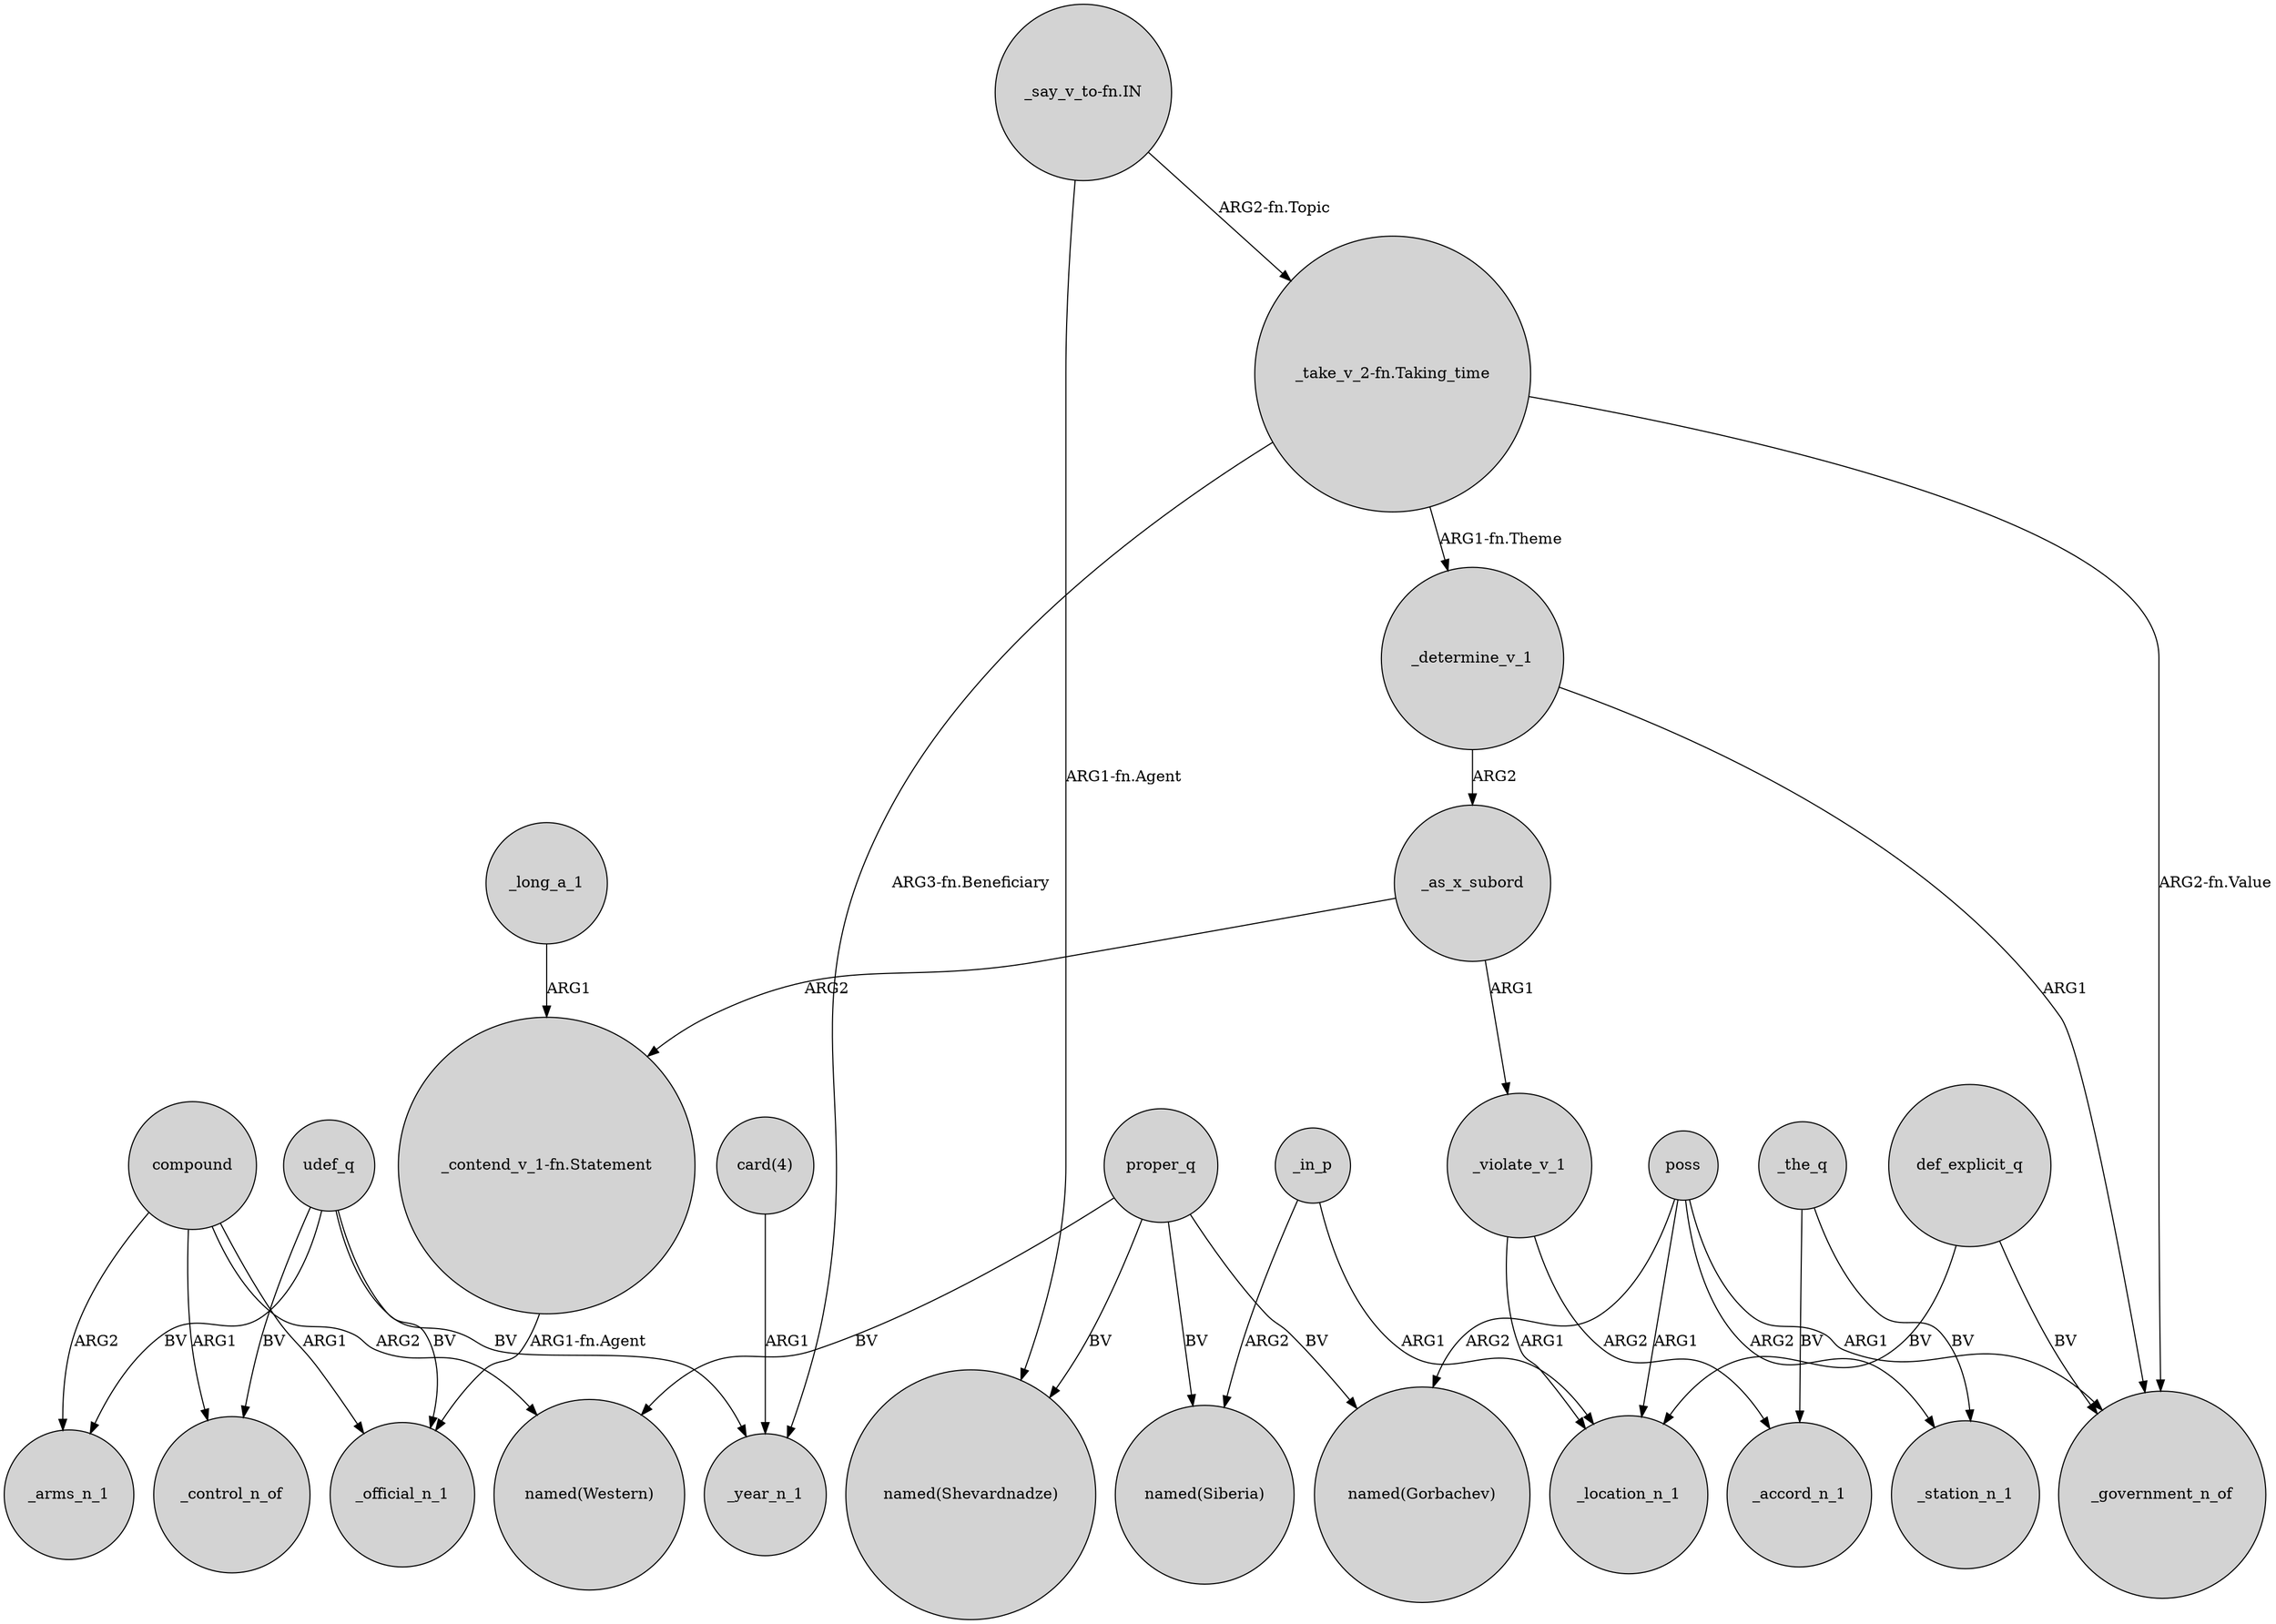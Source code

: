 digraph {
	node [shape=circle style=filled]
	_long_a_1 -> "_contend_v_1-fn.Statement" [label=ARG1]
	poss -> "named(Gorbachev)" [label=ARG2]
	_in_p -> "named(Siberia)" [label=ARG2]
	_in_p -> _location_n_1 [label=ARG1]
	poss -> _location_n_1 [label=ARG1]
	udef_q -> _control_n_of [label=BV]
	"card(4)" -> _year_n_1 [label=ARG1]
	compound -> _arms_n_1 [label=ARG2]
	poss -> _government_n_of [label=ARG1]
	udef_q -> _arms_n_1 [label=BV]
	_the_q -> _station_n_1 [label=BV]
	"_take_v_2-fn.Taking_time" -> _government_n_of [label="ARG2-fn.Value"]
	poss -> _station_n_1 [label=ARG2]
	def_explicit_q -> _government_n_of [label=BV]
	compound -> "named(Western)" [label=ARG2]
	_as_x_subord -> "_contend_v_1-fn.Statement" [label=ARG2]
	compound -> _control_n_of [label=ARG1]
	udef_q -> _official_n_1 [label=BV]
	"_contend_v_1-fn.Statement" -> _official_n_1 [label="ARG1-fn.Agent"]
	_determine_v_1 -> _as_x_subord [label=ARG2]
	"_take_v_2-fn.Taking_time" -> _year_n_1 [label="ARG3-fn.Beneficiary"]
	_violate_v_1 -> _accord_n_1 [label=ARG2]
	proper_q -> "named(Western)" [label=BV]
	proper_q -> "named(Siberia)" [label=BV]
	compound -> _official_n_1 [label=ARG1]
	udef_q -> _year_n_1 [label=BV]
	def_explicit_q -> _location_n_1 [label=BV]
	_as_x_subord -> _violate_v_1 [label=ARG1]
	"_take_v_2-fn.Taking_time" -> _determine_v_1 [label="ARG1-fn.Theme"]
	_violate_v_1 -> _location_n_1 [label=ARG1]
	proper_q -> "named(Gorbachev)" [label=BV]
	_the_q -> _accord_n_1 [label=BV]
	proper_q -> "named(Shevardnadze)" [label=BV]
	_determine_v_1 -> _government_n_of [label=ARG1]
	"_say_v_to-fn.IN" -> "named(Shevardnadze)" [label="ARG1-fn.Agent"]
	"_say_v_to-fn.IN" -> "_take_v_2-fn.Taking_time" [label="ARG2-fn.Topic"]
}
